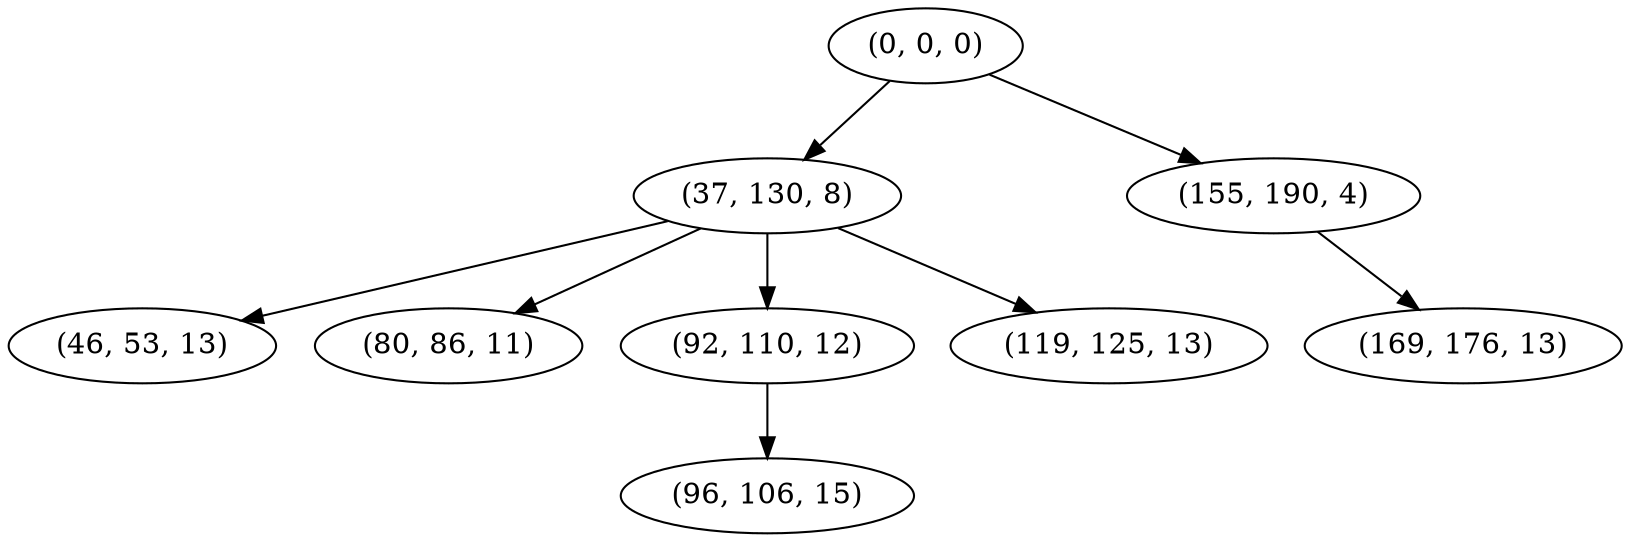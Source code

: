 digraph tree {
    "(0, 0, 0)";
    "(37, 130, 8)";
    "(46, 53, 13)";
    "(80, 86, 11)";
    "(92, 110, 12)";
    "(96, 106, 15)";
    "(119, 125, 13)";
    "(155, 190, 4)";
    "(169, 176, 13)";
    "(0, 0, 0)" -> "(37, 130, 8)";
    "(0, 0, 0)" -> "(155, 190, 4)";
    "(37, 130, 8)" -> "(46, 53, 13)";
    "(37, 130, 8)" -> "(80, 86, 11)";
    "(37, 130, 8)" -> "(92, 110, 12)";
    "(37, 130, 8)" -> "(119, 125, 13)";
    "(92, 110, 12)" -> "(96, 106, 15)";
    "(155, 190, 4)" -> "(169, 176, 13)";
}

